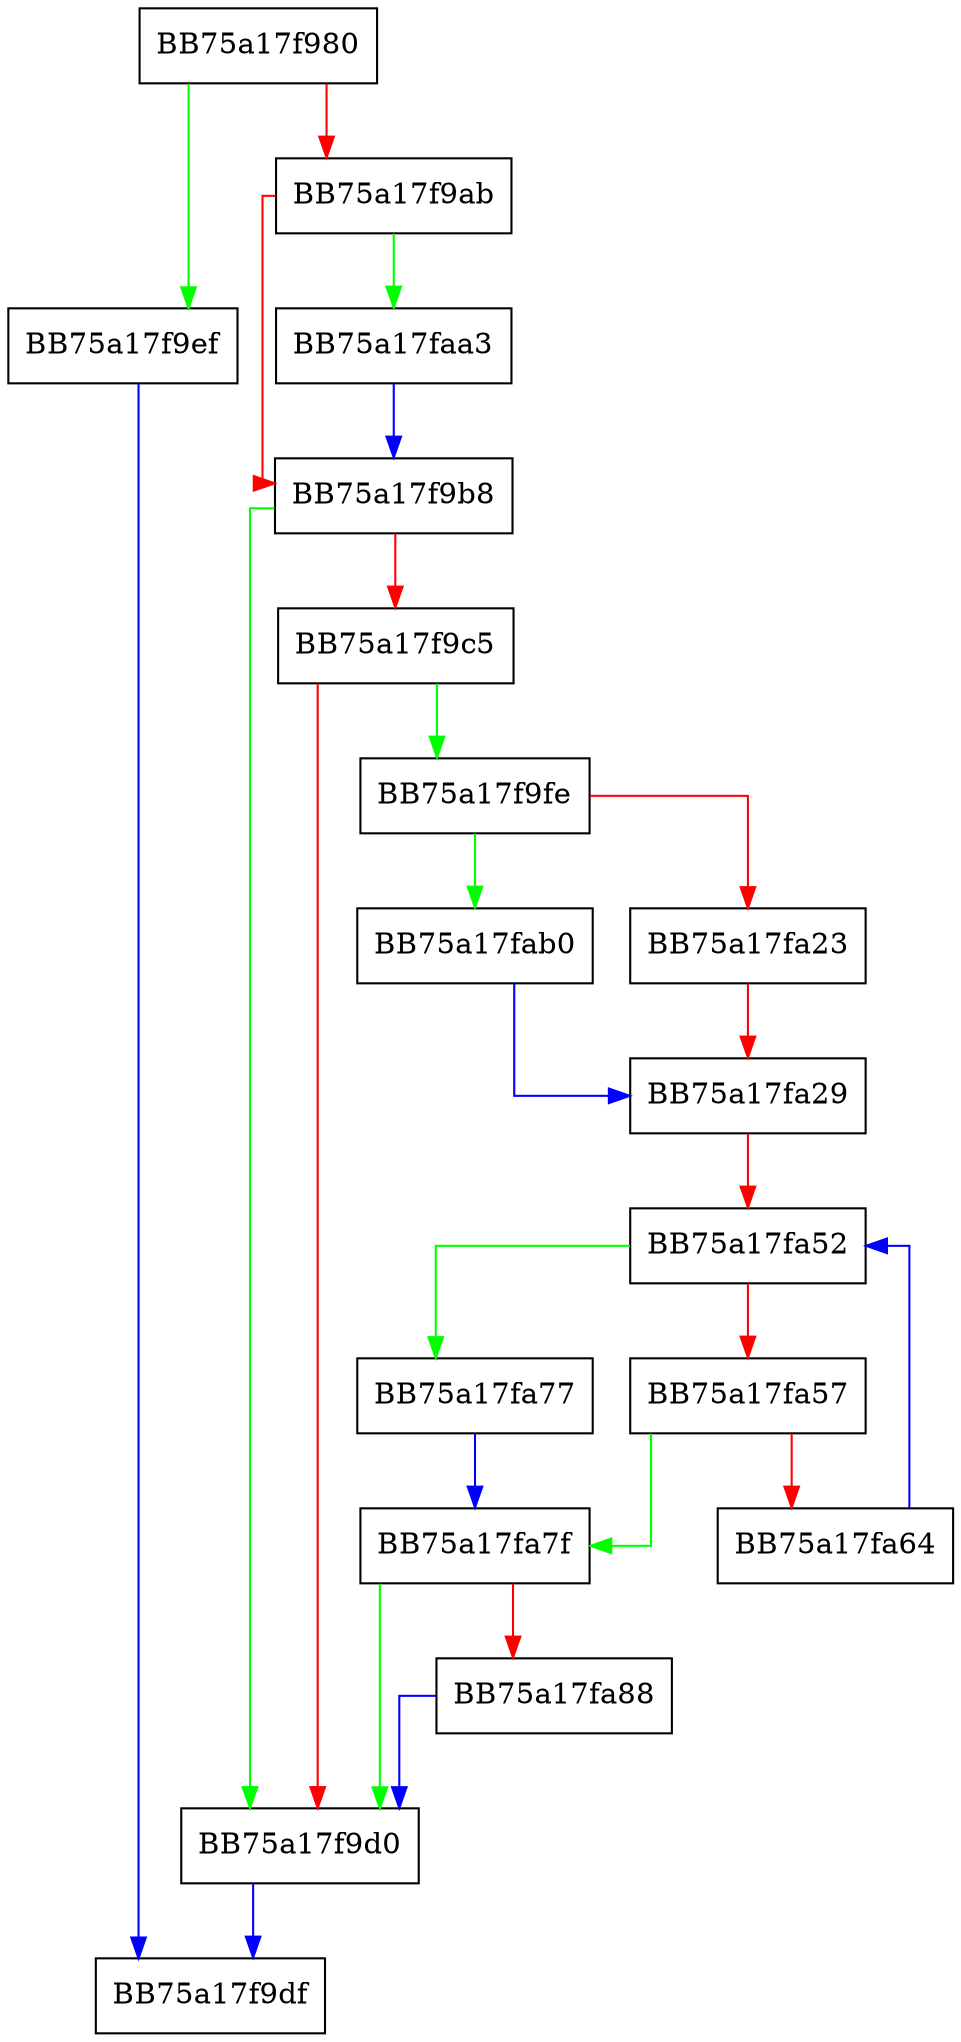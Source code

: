 digraph _Ipfx {
  node [shape="box"];
  graph [splines=ortho];
  BB75a17f980 -> BB75a17f9ef [color="green"];
  BB75a17f980 -> BB75a17f9ab [color="red"];
  BB75a17f9ab -> BB75a17faa3 [color="green"];
  BB75a17f9ab -> BB75a17f9b8 [color="red"];
  BB75a17f9b8 -> BB75a17f9d0 [color="green"];
  BB75a17f9b8 -> BB75a17f9c5 [color="red"];
  BB75a17f9c5 -> BB75a17f9fe [color="green"];
  BB75a17f9c5 -> BB75a17f9d0 [color="red"];
  BB75a17f9d0 -> BB75a17f9df [color="blue"];
  BB75a17f9ef -> BB75a17f9df [color="blue"];
  BB75a17f9fe -> BB75a17fab0 [color="green"];
  BB75a17f9fe -> BB75a17fa23 [color="red"];
  BB75a17fa23 -> BB75a17fa29 [color="red"];
  BB75a17fa29 -> BB75a17fa52 [color="red"];
  BB75a17fa52 -> BB75a17fa77 [color="green"];
  BB75a17fa52 -> BB75a17fa57 [color="red"];
  BB75a17fa57 -> BB75a17fa7f [color="green"];
  BB75a17fa57 -> BB75a17fa64 [color="red"];
  BB75a17fa64 -> BB75a17fa52 [color="blue"];
  BB75a17fa77 -> BB75a17fa7f [color="blue"];
  BB75a17fa7f -> BB75a17f9d0 [color="green"];
  BB75a17fa7f -> BB75a17fa88 [color="red"];
  BB75a17fa88 -> BB75a17f9d0 [color="blue"];
  BB75a17faa3 -> BB75a17f9b8 [color="blue"];
  BB75a17fab0 -> BB75a17fa29 [color="blue"];
}